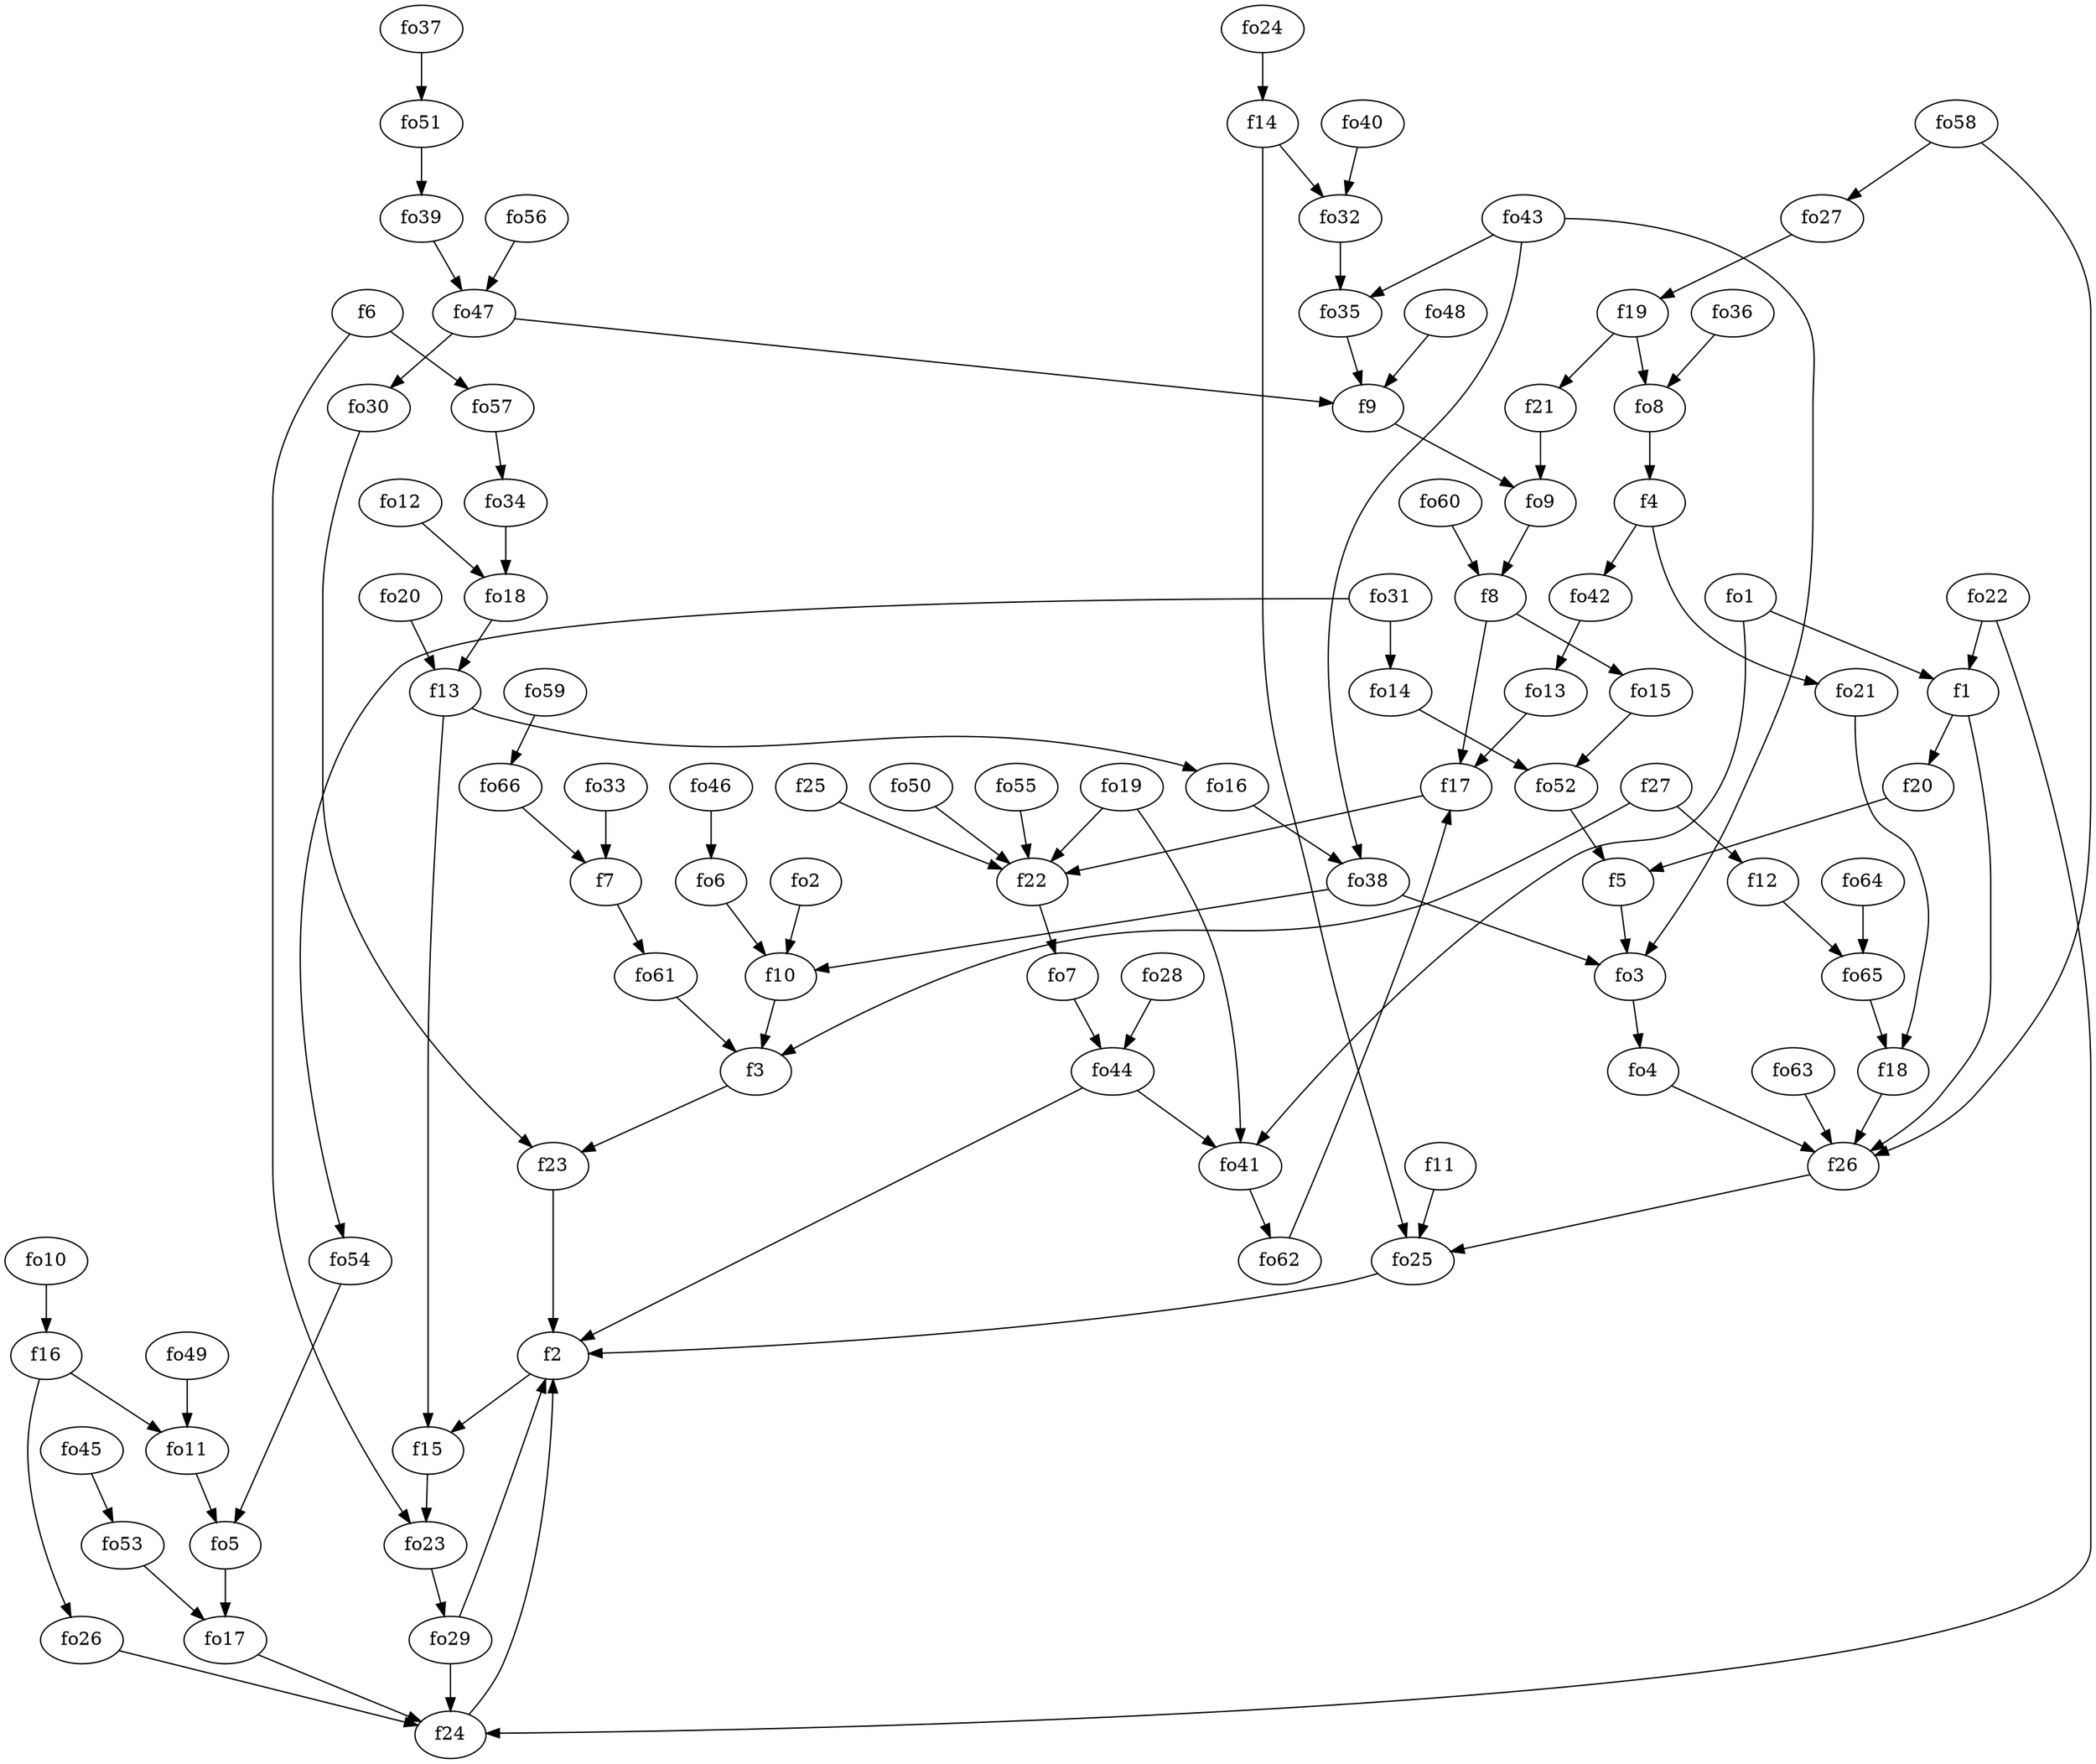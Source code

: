 strict digraph  {
f1;
f2;
f3;
f4;
f5;
f6;
f7;
f8;
f9;
f10;
f11;
f12;
f13;
f14;
f15;
f16;
f17;
f18;
f19;
f20;
f21;
f22;
f23;
f24;
f25;
f26;
f27;
fo1;
fo2;
fo3;
fo4;
fo5;
fo6;
fo7;
fo8;
fo9;
fo10;
fo11;
fo12;
fo13;
fo14;
fo15;
fo16;
fo17;
fo18;
fo19;
fo20;
fo21;
fo22;
fo23;
fo24;
fo25;
fo26;
fo27;
fo28;
fo29;
fo30;
fo31;
fo32;
fo33;
fo34;
fo35;
fo36;
fo37;
fo38;
fo39;
fo40;
fo41;
fo42;
fo43;
fo44;
fo45;
fo46;
fo47;
fo48;
fo49;
fo50;
fo51;
fo52;
fo53;
fo54;
fo55;
fo56;
fo57;
fo58;
fo59;
fo60;
fo61;
fo62;
fo63;
fo64;
fo65;
fo66;
f1 -> f20  [weight=2];
f1 -> f26  [weight=2];
f2 -> f15  [weight=2];
f3 -> f23  [weight=2];
f4 -> fo42  [weight=2];
f4 -> fo21  [weight=2];
f5 -> fo3  [weight=2];
f6 -> fo23  [weight=2];
f6 -> fo57  [weight=2];
f7 -> fo61  [weight=2];
f8 -> f17  [weight=2];
f8 -> fo15  [weight=2];
f9 -> fo9  [weight=2];
f10 -> f3  [weight=2];
f11 -> fo25  [weight=2];
f12 -> fo65  [weight=2];
f13 -> f15  [weight=2];
f13 -> fo16  [weight=2];
f14 -> fo32  [weight=2];
f14 -> fo25  [weight=2];
f15 -> fo23  [weight=2];
f16 -> fo11  [weight=2];
f16 -> fo26  [weight=2];
f17 -> f22  [weight=2];
f18 -> f26  [weight=2];
f19 -> fo8  [weight=2];
f19 -> f21  [weight=2];
f20 -> f5  [weight=2];
f21 -> fo9  [weight=2];
f22 -> fo7  [weight=2];
f23 -> f2  [weight=2];
f24 -> f2  [weight=2];
f25 -> f22  [weight=2];
f26 -> fo25  [weight=2];
f27 -> f3  [weight=2];
f27 -> f12  [weight=2];
fo1 -> fo41  [weight=2];
fo1 -> f1  [weight=2];
fo2 -> f10  [weight=2];
fo3 -> fo4  [weight=2];
fo4 -> f26  [weight=2];
fo5 -> fo17  [weight=2];
fo6 -> f10  [weight=2];
fo7 -> fo44  [weight=2];
fo8 -> f4  [weight=2];
fo9 -> f8  [weight=2];
fo10 -> f16  [weight=2];
fo11 -> fo5  [weight=2];
fo12 -> fo18  [weight=2];
fo13 -> f17  [weight=2];
fo14 -> fo52  [weight=2];
fo15 -> fo52  [weight=2];
fo16 -> fo38  [weight=2];
fo17 -> f24  [weight=2];
fo18 -> f13  [weight=2];
fo19 -> f22  [weight=2];
fo19 -> fo41  [weight=2];
fo20 -> f13  [weight=2];
fo21 -> f18  [weight=2];
fo22 -> f24  [weight=2];
fo22 -> f1  [weight=2];
fo23 -> fo29  [weight=2];
fo24 -> f14  [weight=2];
fo25 -> f2  [weight=2];
fo26 -> f24  [weight=2];
fo27 -> f19  [weight=2];
fo28 -> fo44  [weight=2];
fo29 -> f24  [weight=2];
fo29 -> f2  [weight=2];
fo30 -> f23  [weight=2];
fo31 -> fo54  [weight=2];
fo31 -> fo14  [weight=2];
fo32 -> fo35  [weight=2];
fo33 -> f7  [weight=2];
fo34 -> fo18  [weight=2];
fo35 -> f9  [weight=2];
fo36 -> fo8  [weight=2];
fo37 -> fo51  [weight=2];
fo38 -> fo3  [weight=2];
fo38 -> f10  [weight=2];
fo39 -> fo47  [weight=2];
fo40 -> fo32  [weight=2];
fo41 -> fo62  [weight=2];
fo42 -> fo13  [weight=2];
fo43 -> fo38  [weight=2];
fo43 -> fo35  [weight=2];
fo43 -> fo3  [weight=2];
fo44 -> f2  [weight=2];
fo44 -> fo41  [weight=2];
fo45 -> fo53  [weight=2];
fo46 -> fo6  [weight=2];
fo47 -> f9  [weight=2];
fo47 -> fo30  [weight=2];
fo48 -> f9  [weight=2];
fo49 -> fo11  [weight=2];
fo50 -> f22  [weight=2];
fo51 -> fo39  [weight=2];
fo52 -> f5  [weight=2];
fo53 -> fo17  [weight=2];
fo54 -> fo5  [weight=2];
fo55 -> f22  [weight=2];
fo56 -> fo47  [weight=2];
fo57 -> fo34  [weight=2];
fo58 -> fo27  [weight=2];
fo58 -> f26  [weight=2];
fo59 -> fo66  [weight=2];
fo60 -> f8  [weight=2];
fo61 -> f3  [weight=2];
fo62 -> f17  [weight=2];
fo63 -> f26  [weight=2];
fo64 -> fo65  [weight=2];
fo65 -> f18  [weight=2];
fo66 -> f7  [weight=2];
}
